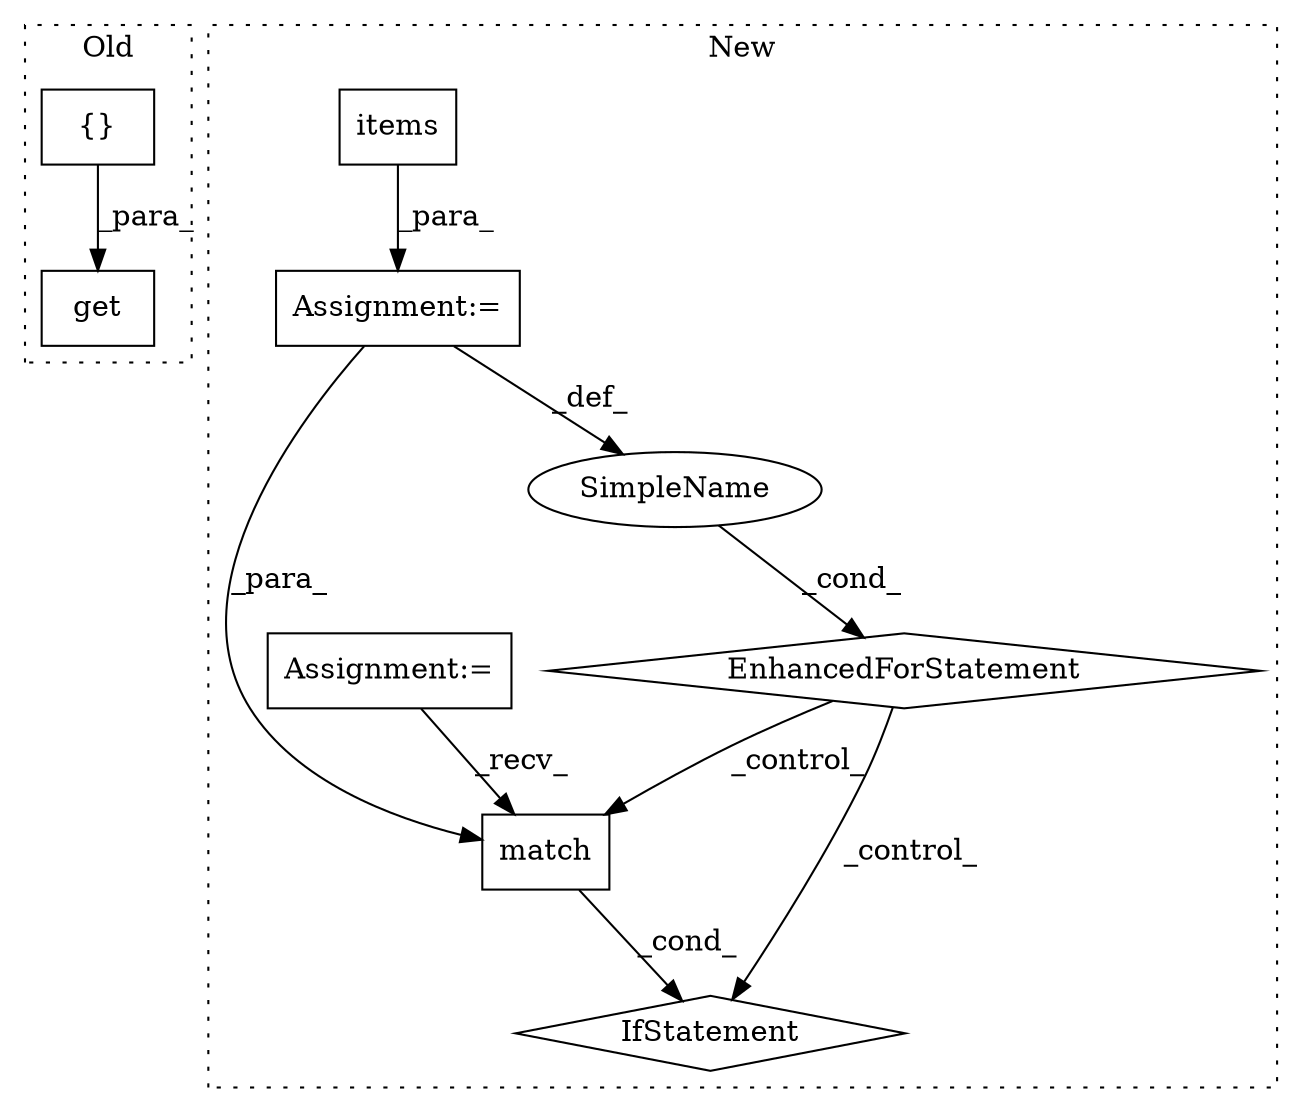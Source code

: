 digraph G {
subgraph cluster0 {
1 [label="get" a="32" s="5675,5696" l="4,1" shape="box"];
3 [label="{}" a="4" s="5694" l="2" shape="box"];
label = "Old";
style="dotted";
}
subgraph cluster1 {
2 [label="match" a="32" s="5581,5600" l="6,1" shape="box"];
4 [label="SimpleName" a="42" s="5538" l="4" shape="ellipse"];
5 [label="EnhancedForStatement" a="70" s="5465,5564" l="69,2" shape="diamond"];
6 [label="IfStatement" a="25" s="5574,5601" l="4,2" shape="diamond"];
7 [label="Assignment:=" a="7" s="5412" l="2" shape="box"];
8 [label="Assignment:=" a="7" s="5465,5564" l="69,2" shape="box"];
9 [label="items" a="32" s="5557" l="7" shape="box"];
label = "New";
style="dotted";
}
2 -> 6 [label="_cond_"];
3 -> 1 [label="_para_"];
4 -> 5 [label="_cond_"];
5 -> 6 [label="_control_"];
5 -> 2 [label="_control_"];
7 -> 2 [label="_recv_"];
8 -> 2 [label="_para_"];
8 -> 4 [label="_def_"];
9 -> 8 [label="_para_"];
}